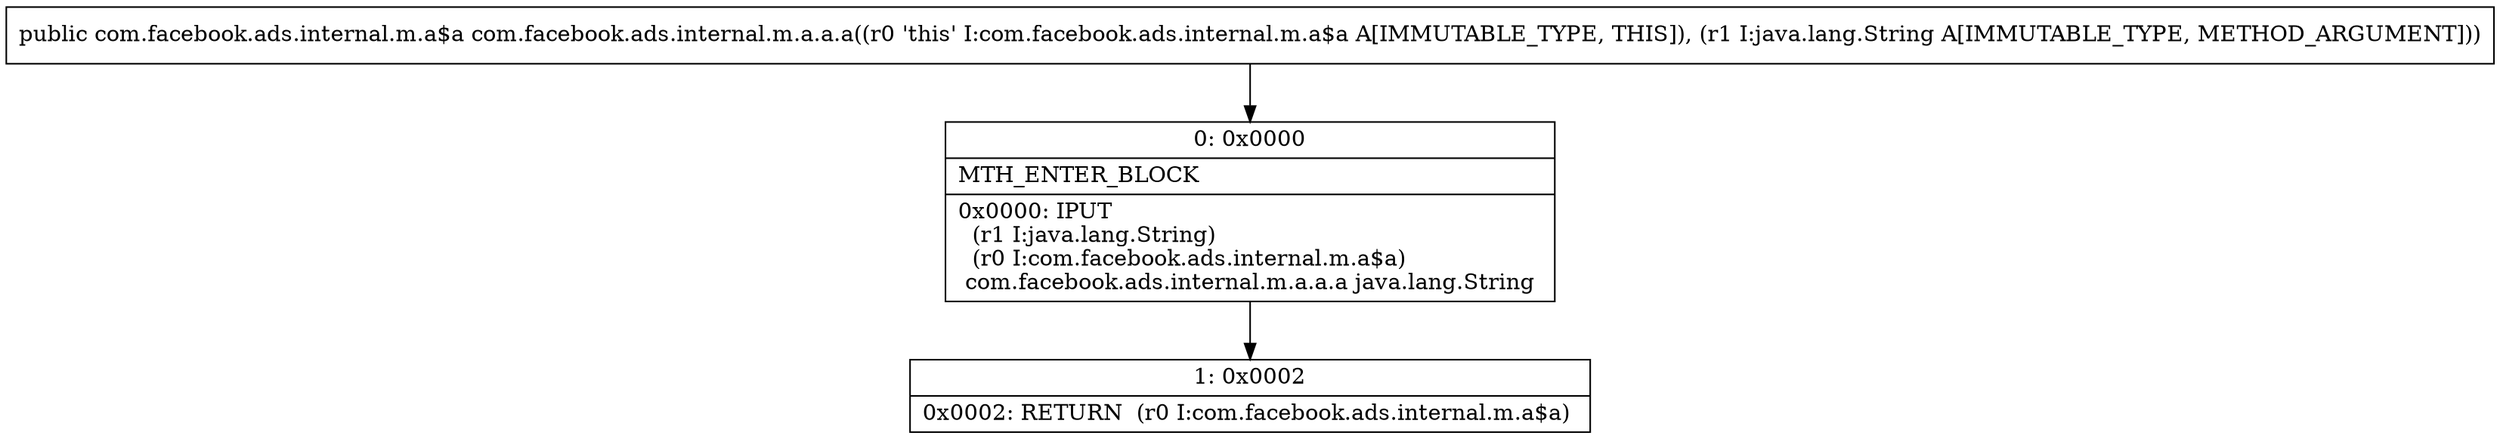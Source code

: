 digraph "CFG forcom.facebook.ads.internal.m.a.a.a(Ljava\/lang\/String;)Lcom\/facebook\/ads\/internal\/m\/a$a;" {
Node_0 [shape=record,label="{0\:\ 0x0000|MTH_ENTER_BLOCK\l|0x0000: IPUT  \l  (r1 I:java.lang.String)\l  (r0 I:com.facebook.ads.internal.m.a$a)\l com.facebook.ads.internal.m.a.a.a java.lang.String \l}"];
Node_1 [shape=record,label="{1\:\ 0x0002|0x0002: RETURN  (r0 I:com.facebook.ads.internal.m.a$a) \l}"];
MethodNode[shape=record,label="{public com.facebook.ads.internal.m.a$a com.facebook.ads.internal.m.a.a.a((r0 'this' I:com.facebook.ads.internal.m.a$a A[IMMUTABLE_TYPE, THIS]), (r1 I:java.lang.String A[IMMUTABLE_TYPE, METHOD_ARGUMENT])) }"];
MethodNode -> Node_0;
Node_0 -> Node_1;
}

